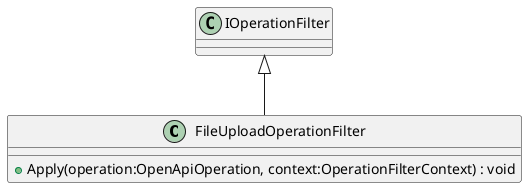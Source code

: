 @startuml
class FileUploadOperationFilter {
    + Apply(operation:OpenApiOperation, context:OperationFilterContext) : void
}
IOperationFilter <|-- FileUploadOperationFilter
@enduml
